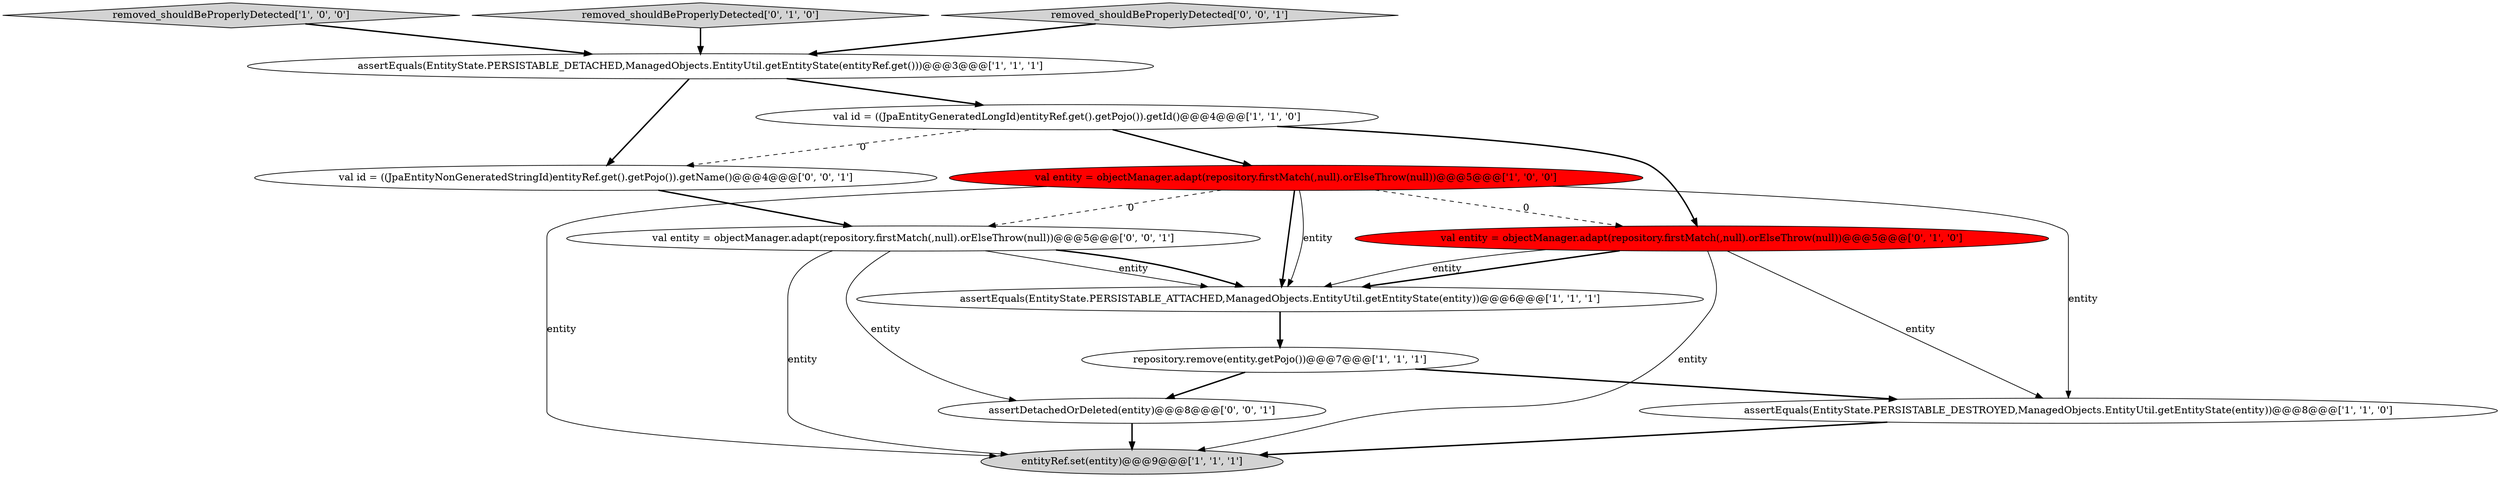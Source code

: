digraph {
7 [style = filled, label = "removed_shouldBeProperlyDetected['1', '0', '0']", fillcolor = lightgray, shape = diamond image = "AAA0AAABBB1BBB"];
1 [style = filled, label = "assertEquals(EntityState.PERSISTABLE_DETACHED,ManagedObjects.EntityUtil.getEntityState(entityRef.get()))@@@3@@@['1', '1', '1']", fillcolor = white, shape = ellipse image = "AAA0AAABBB1BBB"];
4 [style = filled, label = "val entity = objectManager.adapt(repository.firstMatch(,null).orElseThrow(null))@@@5@@@['1', '0', '0']", fillcolor = red, shape = ellipse image = "AAA1AAABBB1BBB"];
12 [style = filled, label = "val entity = objectManager.adapt(repository.firstMatch(,null).orElseThrow(null))@@@5@@@['0', '0', '1']", fillcolor = white, shape = ellipse image = "AAA0AAABBB3BBB"];
5 [style = filled, label = "repository.remove(entity.getPojo())@@@7@@@['1', '1', '1']", fillcolor = white, shape = ellipse image = "AAA0AAABBB1BBB"];
13 [style = filled, label = "assertDetachedOrDeleted(entity)@@@8@@@['0', '0', '1']", fillcolor = white, shape = ellipse image = "AAA0AAABBB3BBB"];
2 [style = filled, label = "assertEquals(EntityState.PERSISTABLE_DESTROYED,ManagedObjects.EntityUtil.getEntityState(entity))@@@8@@@['1', '1', '0']", fillcolor = white, shape = ellipse image = "AAA0AAABBB1BBB"];
11 [style = filled, label = "val id = ((JpaEntityNonGeneratedStringId)entityRef.get().getPojo()).getName()@@@4@@@['0', '0', '1']", fillcolor = white, shape = ellipse image = "AAA0AAABBB3BBB"];
9 [style = filled, label = "removed_shouldBeProperlyDetected['0', '1', '0']", fillcolor = lightgray, shape = diamond image = "AAA0AAABBB2BBB"];
8 [style = filled, label = "val entity = objectManager.adapt(repository.firstMatch(,null).orElseThrow(null))@@@5@@@['0', '1', '0']", fillcolor = red, shape = ellipse image = "AAA1AAABBB2BBB"];
3 [style = filled, label = "assertEquals(EntityState.PERSISTABLE_ATTACHED,ManagedObjects.EntityUtil.getEntityState(entity))@@@6@@@['1', '1', '1']", fillcolor = white, shape = ellipse image = "AAA0AAABBB1BBB"];
10 [style = filled, label = "removed_shouldBeProperlyDetected['0', '0', '1']", fillcolor = lightgray, shape = diamond image = "AAA0AAABBB3BBB"];
6 [style = filled, label = "entityRef.set(entity)@@@9@@@['1', '1', '1']", fillcolor = lightgray, shape = ellipse image = "AAA0AAABBB1BBB"];
0 [style = filled, label = "val id = ((JpaEntityGeneratedLongId)entityRef.get().getPojo()).getId()@@@4@@@['1', '1', '0']", fillcolor = white, shape = ellipse image = "AAA0AAABBB1BBB"];
4->3 [style = bold, label=""];
12->13 [style = solid, label="entity"];
7->1 [style = bold, label=""];
12->3 [style = solid, label="entity"];
2->6 [style = bold, label=""];
8->2 [style = solid, label="entity"];
8->3 [style = bold, label=""];
4->6 [style = solid, label="entity"];
11->12 [style = bold, label=""];
0->11 [style = dashed, label="0"];
1->0 [style = bold, label=""];
4->2 [style = solid, label="entity"];
1->11 [style = bold, label=""];
8->6 [style = solid, label="entity"];
4->12 [style = dashed, label="0"];
5->2 [style = bold, label=""];
3->5 [style = bold, label=""];
0->4 [style = bold, label=""];
5->13 [style = bold, label=""];
0->8 [style = bold, label=""];
4->3 [style = solid, label="entity"];
4->8 [style = dashed, label="0"];
12->3 [style = bold, label=""];
12->6 [style = solid, label="entity"];
13->6 [style = bold, label=""];
9->1 [style = bold, label=""];
10->1 [style = bold, label=""];
8->3 [style = solid, label="entity"];
}
